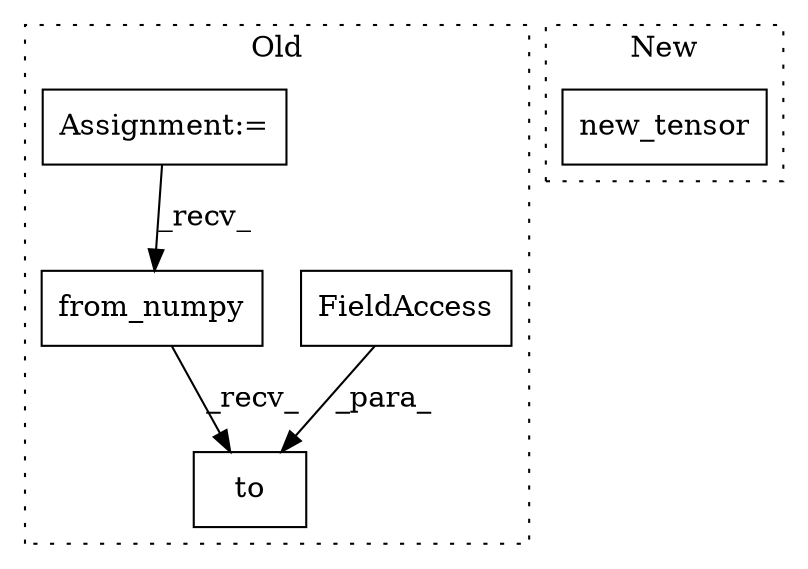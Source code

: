 digraph G {
subgraph cluster0 {
1 [label="to" a="32" s="15100,15120" l="3,1" shape="box"];
3 [label="FieldAccess" a="22" s="15103" l="17" shape="box"];
4 [label="Assignment:=" a="7" s="12786" l="5" shape="box"];
5 [label="from_numpy" a="32" s="15075,15098" l="11,1" shape="box"];
label = "Old";
style="dotted";
}
subgraph cluster1 {
2 [label="new_tensor" a="32" s="15057,15080" l="11,1" shape="box"];
label = "New";
style="dotted";
}
3 -> 1 [label="_para_"];
4 -> 5 [label="_recv_"];
5 -> 1 [label="_recv_"];
}